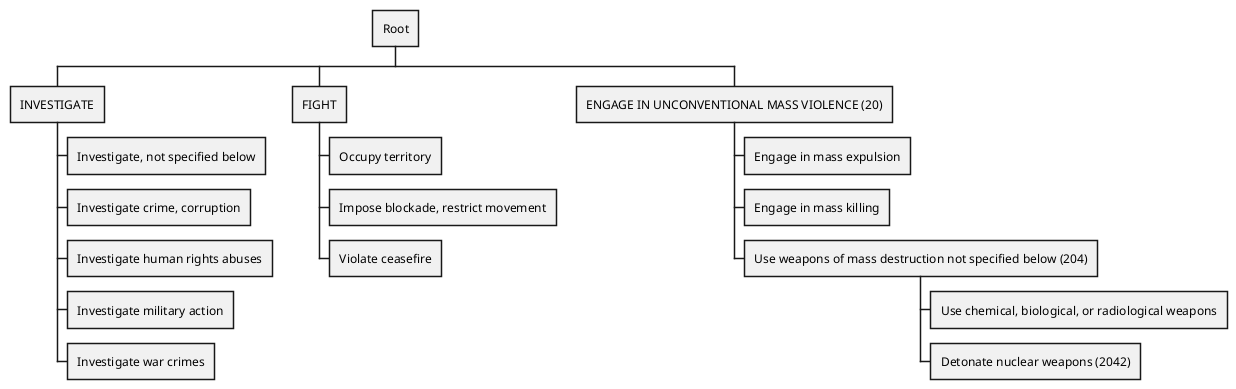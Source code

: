 @startwbs
* Root
** INVESTIGATE
*** Investigate, not specified below
*** Investigate crime, corruption
*** Investigate human rights abuses
*** Investigate military action
*** Investigate war crimes
** FIGHT
*** Occupy territory
*** Impose blockade, restrict movement
*** Violate ceasefire
** ENGAGE IN UNCONVENTIONAL MASS VIOLENCE (20)
*** Engage in mass expulsion
*** Engage in mass killing
*** Use weapons of mass destruction not specified below (204)
**** Use chemical, biological, or radiological weapons
**** Detonate nuclear weapons (2042)
@endwbs
